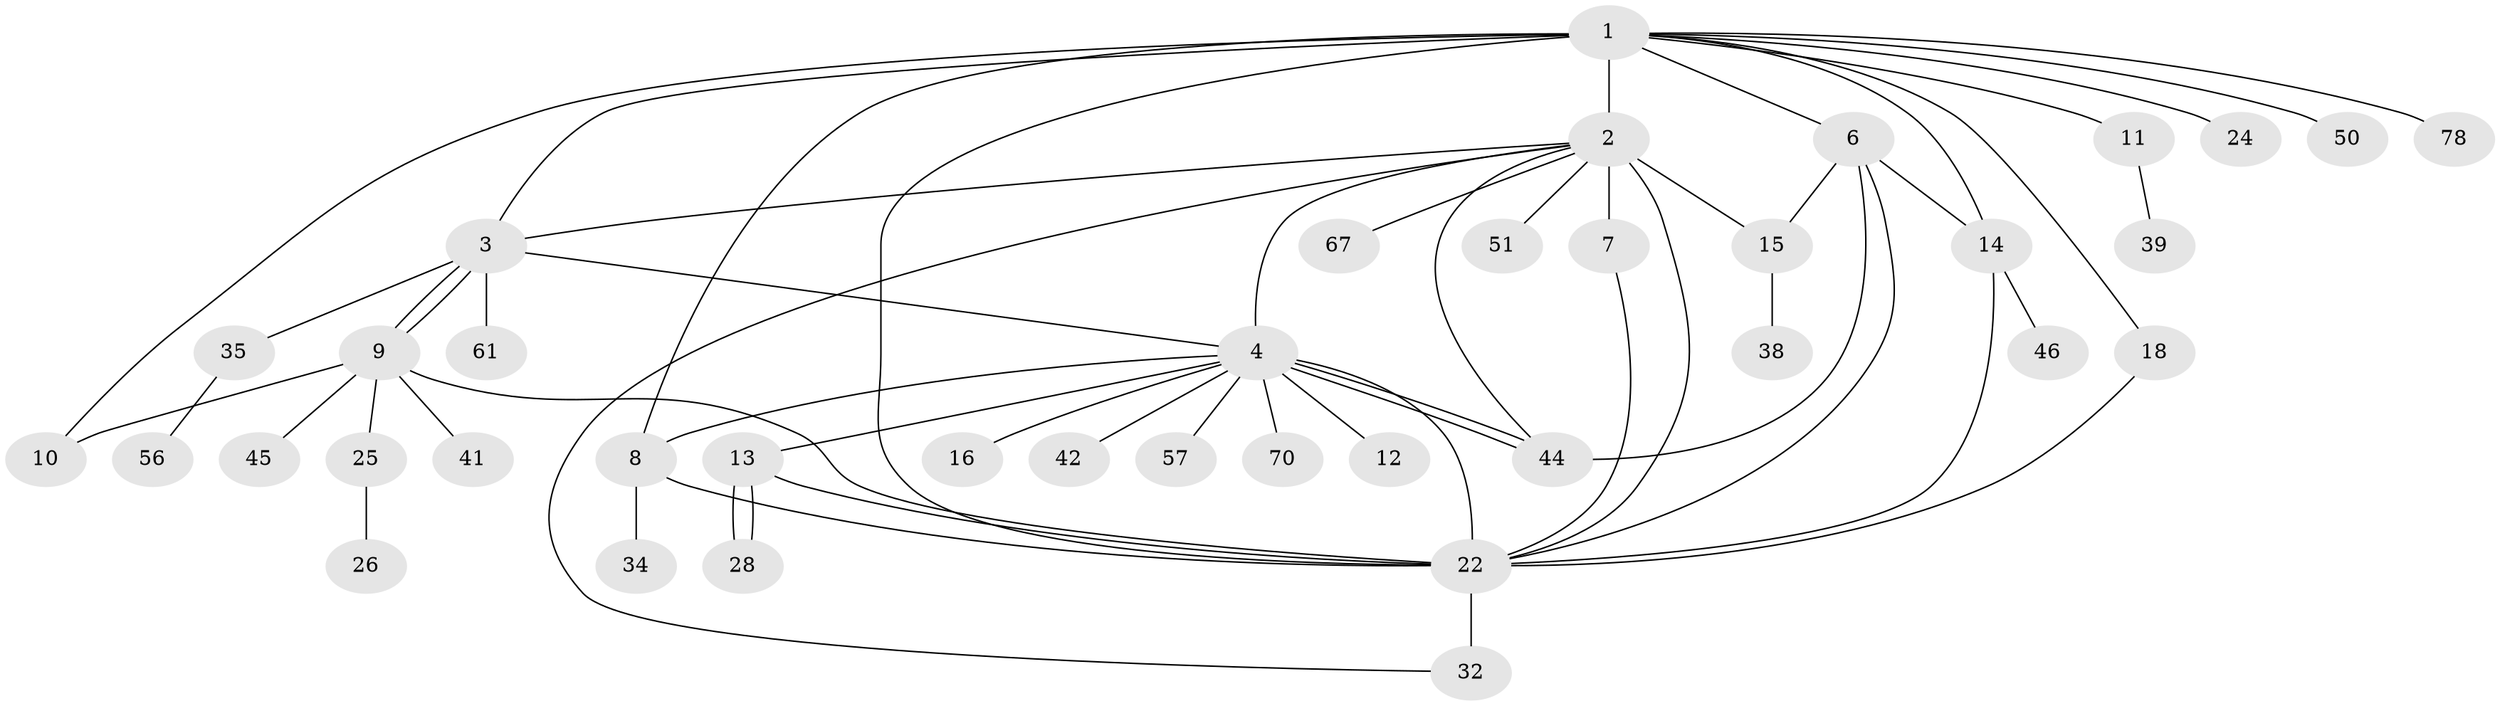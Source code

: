 // original degree distribution, {15: 0.02564102564102564, 7: 0.05128205128205128, 6: 0.05128205128205128, 4: 0.0641025641025641, 2: 0.20512820512820512, 3: 0.1282051282051282, 1: 0.41025641025641024, 5: 0.038461538461538464, 9: 0.01282051282051282, 8: 0.01282051282051282}
// Generated by graph-tools (version 1.1) at 2025/14/03/09/25 04:14:32]
// undirected, 39 vertices, 59 edges
graph export_dot {
graph [start="1"]
  node [color=gray90,style=filled];
  1 [super="+5"];
  2 [super="+17+40+29"];
  3;
  4 [super="+30"];
  6 [super="+19"];
  7;
  8 [super="+33"];
  9;
  10;
  11;
  12;
  13 [super="+75+21+20"];
  14 [super="+36"];
  15 [super="+27"];
  16 [super="+66+52"];
  18;
  22 [super="+48+37+73+71"];
  24;
  25;
  26;
  28 [super="+58"];
  32;
  34;
  35;
  38;
  39;
  41 [super="+47"];
  42;
  44;
  45;
  46;
  50;
  51;
  56;
  57;
  61;
  67;
  70;
  78;
  1 -- 2 [weight=3];
  1 -- 3;
  1 -- 6;
  1 -- 10;
  1 -- 14;
  1 -- 18;
  1 -- 24;
  1 -- 50;
  1 -- 78;
  1 -- 22 [weight=2];
  1 -- 11;
  1 -- 8;
  2 -- 7;
  2 -- 15;
  2 -- 32;
  2 -- 67;
  2 -- 4 [weight=2];
  2 -- 44;
  2 -- 51;
  2 -- 22 [weight=4];
  2 -- 3;
  3 -- 4;
  3 -- 9;
  3 -- 9;
  3 -- 35;
  3 -- 61;
  4 -- 8;
  4 -- 12;
  4 -- 13 [weight=2];
  4 -- 16;
  4 -- 22 [weight=3];
  4 -- 42;
  4 -- 44;
  4 -- 44;
  4 -- 57;
  4 -- 70;
  6 -- 14;
  6 -- 44;
  6 -- 22;
  6 -- 15;
  7 -- 22;
  8 -- 22;
  8 -- 34;
  9 -- 10;
  9 -- 25;
  9 -- 41;
  9 -- 45;
  9 -- 22;
  11 -- 39;
  13 -- 28;
  13 -- 28;
  13 -- 22 [weight=2];
  14 -- 46;
  14 -- 22;
  15 -- 38;
  18 -- 22;
  22 -- 32 [weight=2];
  25 -- 26;
  35 -- 56;
}
